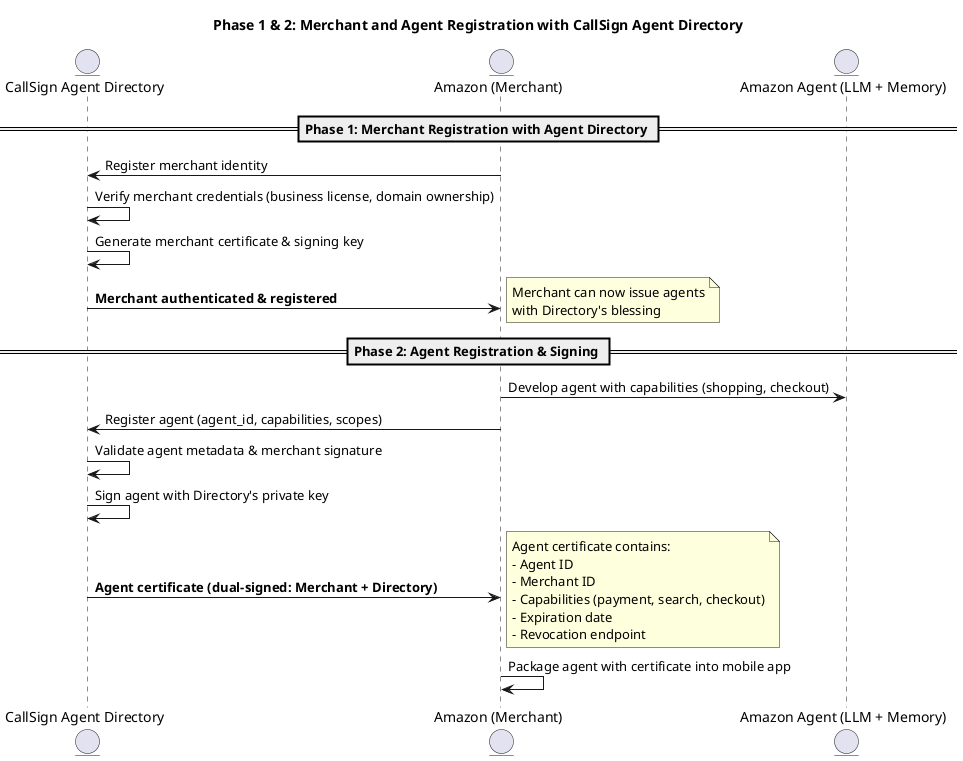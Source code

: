 @startuml
title Phase 1 & 2: Merchant and Agent Registration with CallSign Agent Directory

entity "CallSign Agent Directory" as Directory
entity "Amazon (Merchant)" as Merchant
entity "Amazon Agent (LLM + Memory)" as Agent

== Phase 1: Merchant Registration with Agent Directory ==

Merchant -> Directory : Register merchant identity
Directory -> Directory : Verify merchant credentials (business license, domain ownership)
Directory -> Directory : Generate merchant certificate & signing key
Directory -> Merchant : **Merchant authenticated & registered**
note right: Merchant can now issue agents\nwith Directory's blessing

== Phase 2: Agent Registration & Signing ==

Merchant -> Agent : Develop agent with capabilities (shopping, checkout)
Merchant -> Directory : Register agent (agent_id, capabilities, scopes)
Directory -> Directory : Validate agent metadata & merchant signature
Directory -> Directory : Sign agent with Directory's private key
Directory -> Merchant : **Agent certificate (dual-signed: Merchant + Directory)**
note right: Agent certificate contains:\n- Agent ID\n- Merchant ID\n- Capabilities (payment, search, checkout)\n- Expiration date\n- Revocation endpoint

Merchant -> Merchant : Package agent with certificate into mobile app

@enduml